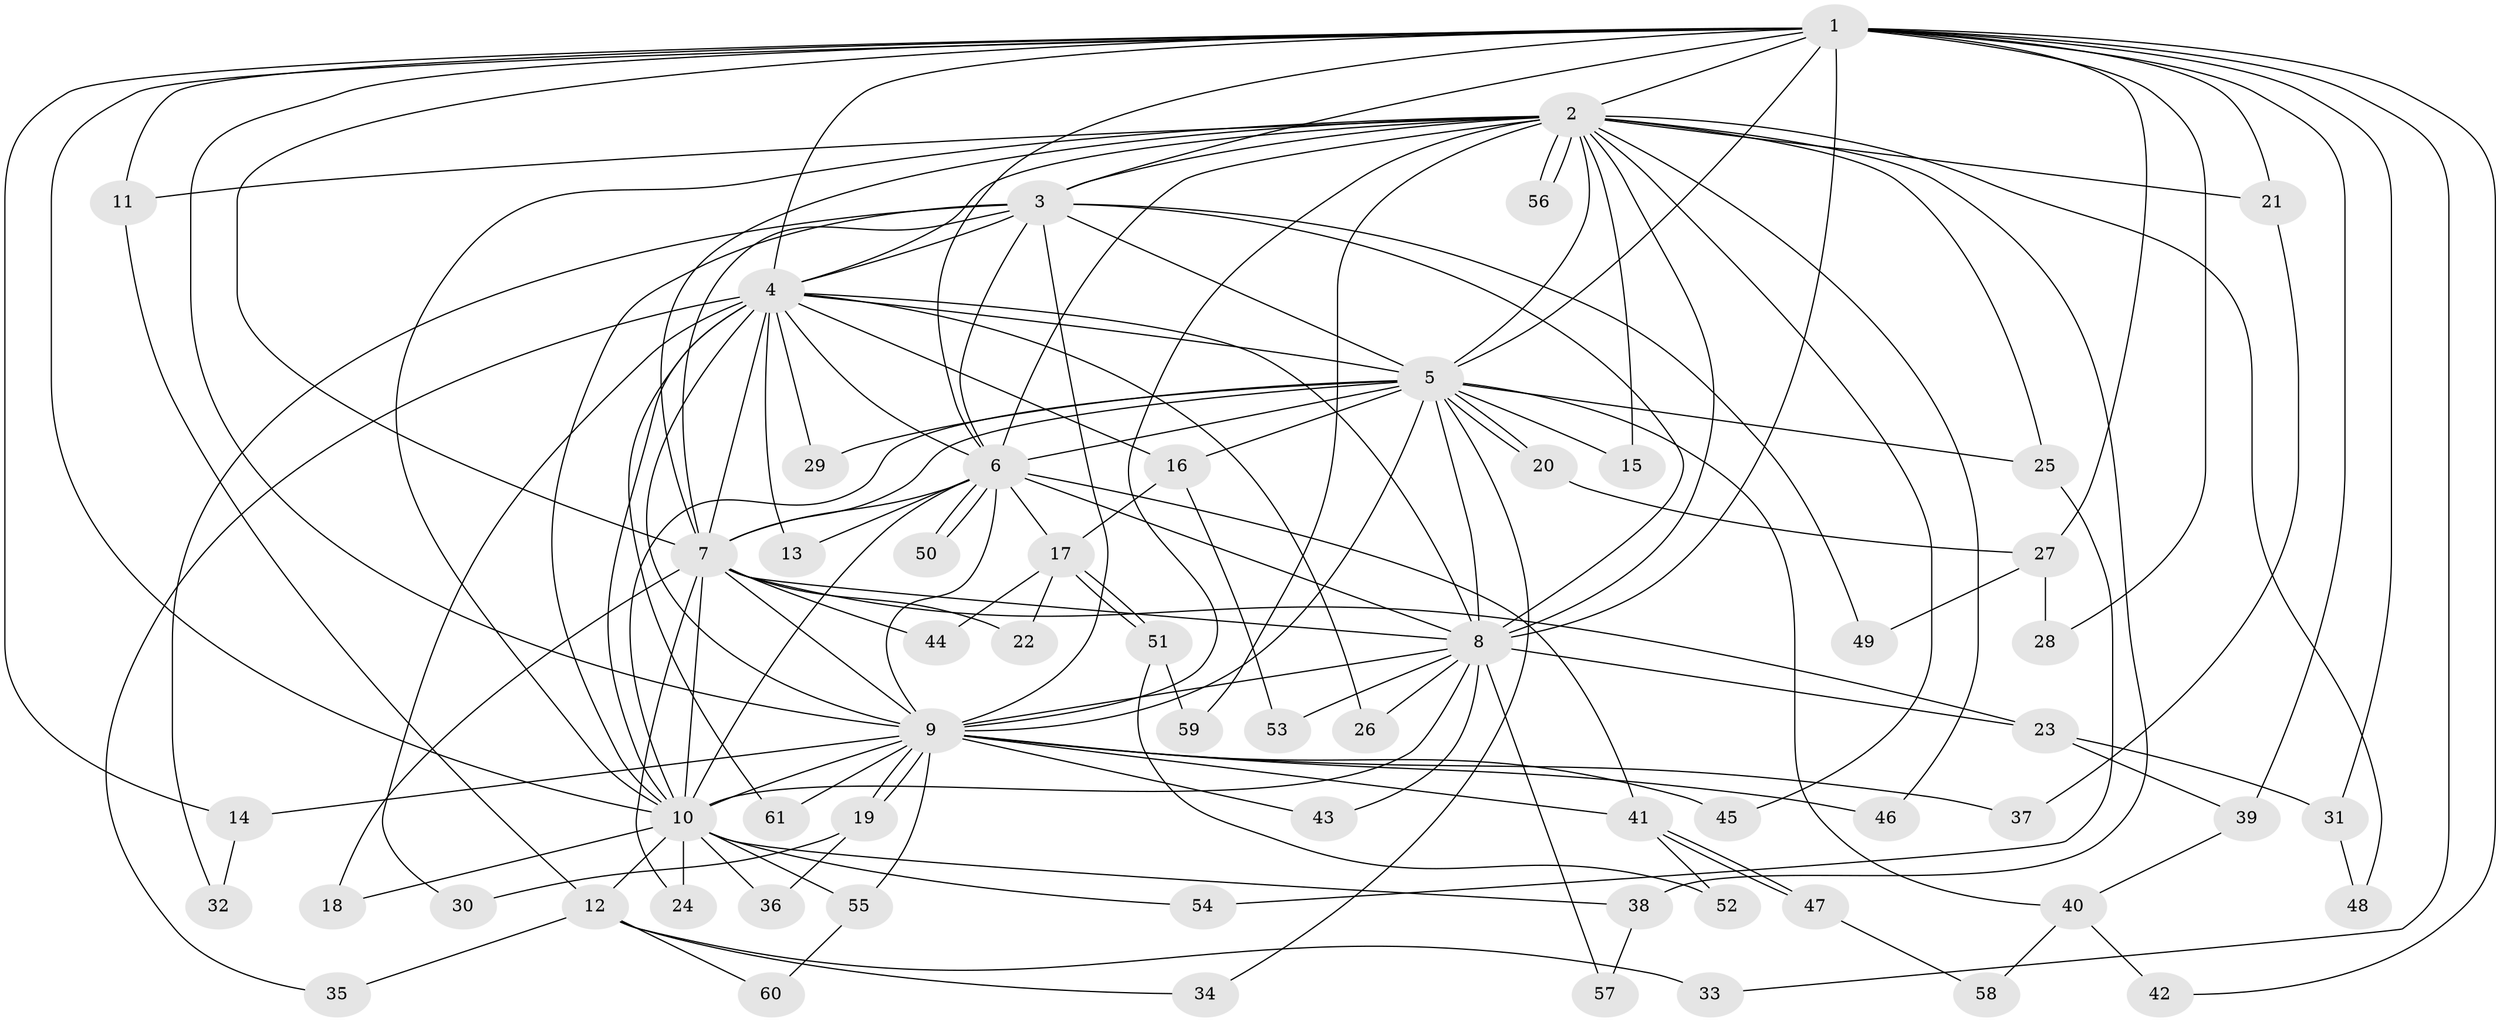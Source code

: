 // coarse degree distribution, {16: 0.04878048780487805, 18: 0.024390243902439025, 11: 0.024390243902439025, 13: 0.04878048780487805, 15: 0.024390243902439025, 14: 0.024390243902439025, 12: 0.024390243902439025, 19: 0.024390243902439025, 6: 0.04878048780487805, 3: 0.17073170731707318, 4: 0.024390243902439025, 2: 0.4634146341463415, 5: 0.04878048780487805}
// Generated by graph-tools (version 1.1) at 2025/51/02/27/25 19:51:49]
// undirected, 61 vertices, 147 edges
graph export_dot {
graph [start="1"]
  node [color=gray90,style=filled];
  1;
  2;
  3;
  4;
  5;
  6;
  7;
  8;
  9;
  10;
  11;
  12;
  13;
  14;
  15;
  16;
  17;
  18;
  19;
  20;
  21;
  22;
  23;
  24;
  25;
  26;
  27;
  28;
  29;
  30;
  31;
  32;
  33;
  34;
  35;
  36;
  37;
  38;
  39;
  40;
  41;
  42;
  43;
  44;
  45;
  46;
  47;
  48;
  49;
  50;
  51;
  52;
  53;
  54;
  55;
  56;
  57;
  58;
  59;
  60;
  61;
  1 -- 2;
  1 -- 3;
  1 -- 4;
  1 -- 5;
  1 -- 6;
  1 -- 7;
  1 -- 8;
  1 -- 9;
  1 -- 10;
  1 -- 11;
  1 -- 14;
  1 -- 21;
  1 -- 27;
  1 -- 28;
  1 -- 31;
  1 -- 33;
  1 -- 39;
  1 -- 42;
  2 -- 3;
  2 -- 4;
  2 -- 5;
  2 -- 6;
  2 -- 7;
  2 -- 8;
  2 -- 9;
  2 -- 10;
  2 -- 11;
  2 -- 15;
  2 -- 21;
  2 -- 25;
  2 -- 38;
  2 -- 45;
  2 -- 46;
  2 -- 48;
  2 -- 56;
  2 -- 56;
  2 -- 59;
  3 -- 4;
  3 -- 5;
  3 -- 6;
  3 -- 7;
  3 -- 8;
  3 -- 9;
  3 -- 10;
  3 -- 32;
  3 -- 49;
  4 -- 5;
  4 -- 6;
  4 -- 7;
  4 -- 8;
  4 -- 9;
  4 -- 10;
  4 -- 13;
  4 -- 16;
  4 -- 26;
  4 -- 29;
  4 -- 30;
  4 -- 35;
  4 -- 61;
  5 -- 6;
  5 -- 7;
  5 -- 8;
  5 -- 9;
  5 -- 10;
  5 -- 15;
  5 -- 16;
  5 -- 20;
  5 -- 20;
  5 -- 25;
  5 -- 29;
  5 -- 34;
  5 -- 40;
  6 -- 7;
  6 -- 8;
  6 -- 9;
  6 -- 10;
  6 -- 13;
  6 -- 17;
  6 -- 41;
  6 -- 50;
  6 -- 50;
  7 -- 8;
  7 -- 9;
  7 -- 10;
  7 -- 18;
  7 -- 22;
  7 -- 23;
  7 -- 24;
  7 -- 44;
  8 -- 9;
  8 -- 10;
  8 -- 23;
  8 -- 26;
  8 -- 43;
  8 -- 53;
  8 -- 57;
  9 -- 10;
  9 -- 14;
  9 -- 19;
  9 -- 19;
  9 -- 37;
  9 -- 41;
  9 -- 43;
  9 -- 45;
  9 -- 46;
  9 -- 55;
  9 -- 61;
  10 -- 12;
  10 -- 18;
  10 -- 24;
  10 -- 36;
  10 -- 38;
  10 -- 54;
  10 -- 55;
  11 -- 12;
  12 -- 33;
  12 -- 34;
  12 -- 35;
  12 -- 60;
  14 -- 32;
  16 -- 17;
  16 -- 53;
  17 -- 22;
  17 -- 44;
  17 -- 51;
  17 -- 51;
  19 -- 30;
  19 -- 36;
  20 -- 27;
  21 -- 37;
  23 -- 31;
  23 -- 39;
  25 -- 54;
  27 -- 28;
  27 -- 49;
  31 -- 48;
  38 -- 57;
  39 -- 40;
  40 -- 42;
  40 -- 58;
  41 -- 47;
  41 -- 47;
  41 -- 52;
  47 -- 58;
  51 -- 52;
  51 -- 59;
  55 -- 60;
}

